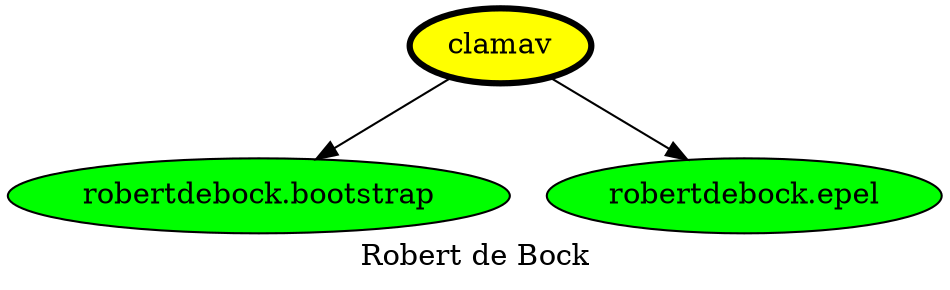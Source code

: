 digraph PhiloDilemma {
  label = "Robert de Bock" ;
  overlap=false
  {
    "clamav" [fillcolor=yellow style=filled penwidth=3]
    "robertdebock.bootstrap" [fillcolor=green style=filled]
    "robertdebock.epel" [fillcolor=green style=filled]
  }
  "clamav" -> "robertdebock.bootstrap"
  "clamav" -> "robertdebock.epel"
}
